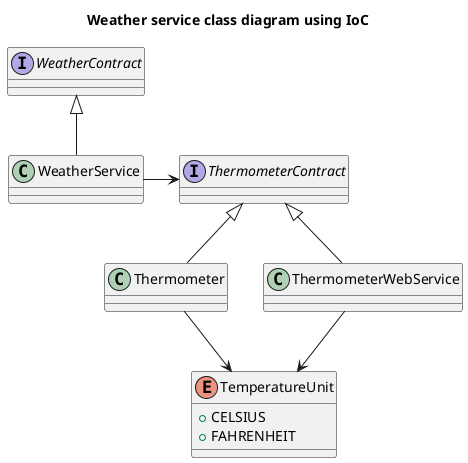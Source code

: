 @startuml

title Weather service class diagram using IoC

interface "WeatherContract" as wc
class "WeatherService" as w

interface "ThermometerContract" as tc
class "Thermometer" as t
class "ThermometerWebService" as tweb

enum "TemperatureUnit" as u {
 + CELSIUS
 + FAHRENHEIT
}

wc <|-- w
tc <|-- t
tc <|-- tweb

w -> tc
t --> u
tweb --> u

@enduml